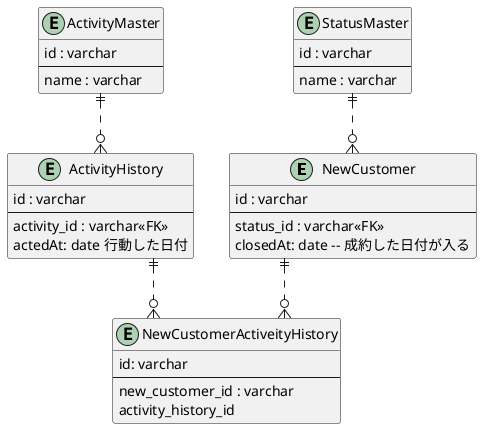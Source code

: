 @startuml


' avoid problems with angled crows feet
skinparam linetype ortho

entity "NewCustomer" as nc {
  id : varchar
  --
  status_id : varchar<<FK>>
  closedAt: date -- 成約した日付が入る
}

entity "ActivityHistory" as ah {
  id : varchar
  --
  activity_id : varchar<<FK>>
  actedAt: date 行動した日付
}

entity "ActivityMaster" as am {
  id : varchar
  --
  name : varchar
}

entity "StatusMaster" as sm {
  id : varchar
  --
  name : varchar
}

entity "NewCustomerActiveityHistory" as ncah {
  id: varchar
  --
  new_customer_id : varchar
  activity_history_id
}

nc ||..o{ ncah
ah ||..o{ ncah
am ||..o{ ah
sm ||..o{ nc
@enduml
